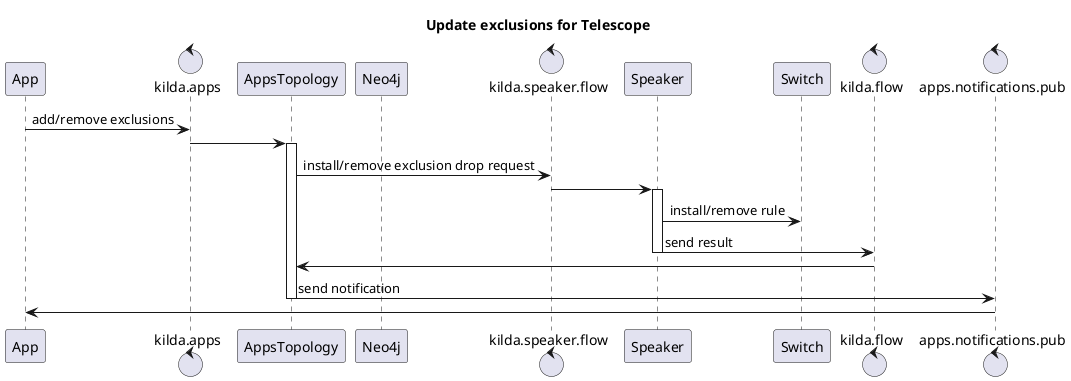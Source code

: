 @startuml
title Update exclusions for Telescope
participant App

control kilda.apps
participant AppsTopology
participant Neo4j
control kilda.speaker.flow
participant Speaker
participant Switch
control kilda.flow
control apps.notifications.pub

App -> kilda.apps: add/remove exclusions
kilda.apps -> AppsTopology

activate AppsTopology
AppsTopology -> kilda.speaker.flow: install/remove exclusion drop request
kilda.speaker.flow -> Speaker
activate Speaker
Speaker -> Switch: install/remove rule
Speaker -> kilda.flow: send result
deactivate Speaker
kilda.flow -> AppsTopology
AppsTopology -> apps.notifications.pub: send notification
deactivate AppsTopology
apps.notifications.pub -> App

@enduml
